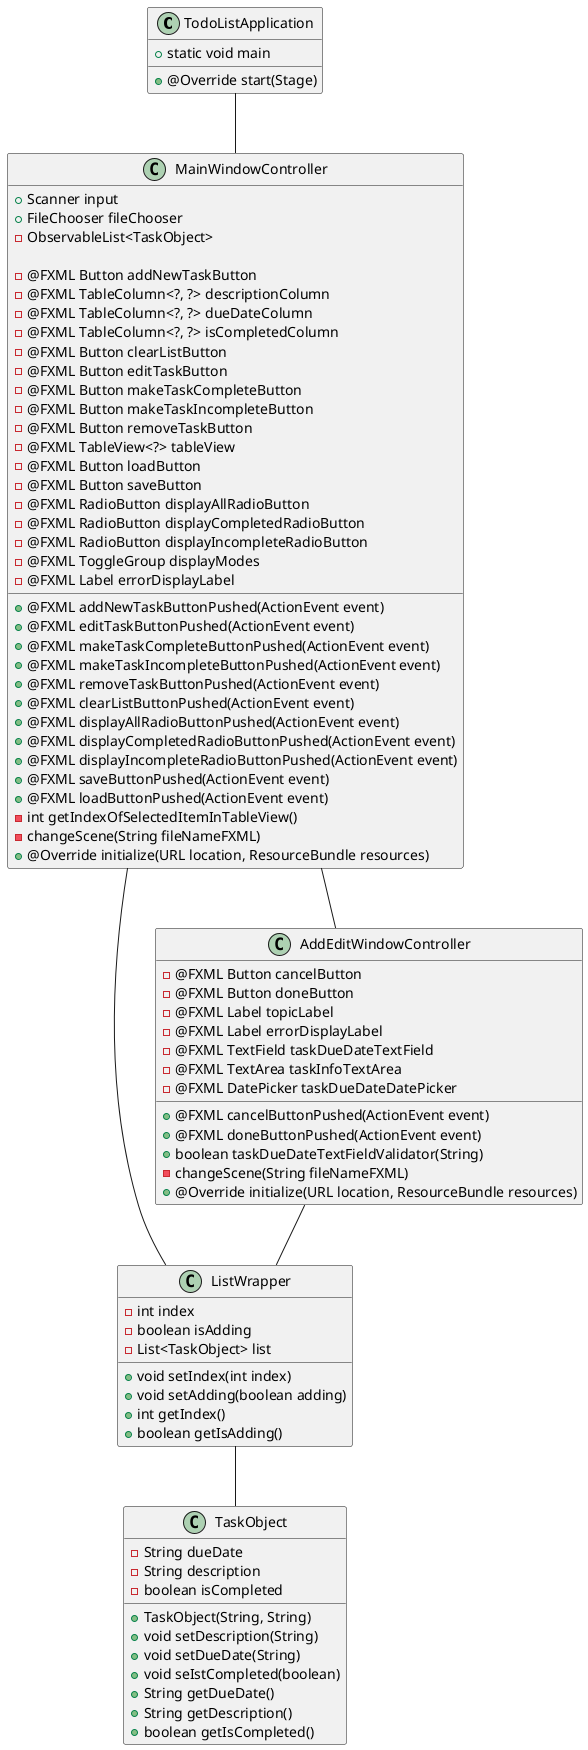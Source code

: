 @startuml
class TodoListApplication {
    + @Override start(Stage)
    + static void main
}

class ListWrapper {
    - int index
    - boolean isAdding
    - List<TaskObject> list
    + void setIndex(int index)
    + void setAdding(boolean adding)
    + int getIndex()
    + boolean getIsAdding()
}

class TaskObject {
    - String dueDate
    - String description
    - boolean isCompleted
    + TaskObject(String, String)
    + void setDescription(String)
    + void setDueDate(String)
    + void seIstCompleted(boolean)
    + String getDueDate()
    + String getDescription()
    + boolean getIsCompleted()
}

class MainWindowController {
    + Scanner input
    + FileChooser fileChooser
    - ObservableList<TaskObject>

    - @FXML Button addNewTaskButton
    - @FXML TableColumn<?, ?> descriptionColumn
    - @FXML TableColumn<?, ?> dueDateColumn
    - @FXML TableColumn<?, ?> isCompletedColumn
    - @FXML Button clearListButton
    - @FXML Button editTaskButton
    - @FXML Button makeTaskCompleteButton
    - @FXML Button makeTaskIncompleteButton
    - @FXML Button removeTaskButton
    - @FXML TableView<?> tableView
    - @FXML Button loadButton
    - @FXML Button saveButton
    - @FXML RadioButton displayAllRadioButton
    - @FXML RadioButton displayCompletedRadioButton
    - @FXML RadioButton displayIncompleteRadioButton
    - @FXML ToggleGroup displayModes
    - @FXML Label errorDisplayLabel

    + @FXML addNewTaskButtonPushed(ActionEvent event)
    + @FXML editTaskButtonPushed(ActionEvent event)
    + @FXML makeTaskCompleteButtonPushed(ActionEvent event)
    + @FXML makeTaskIncompleteButtonPushed(ActionEvent event)
    + @FXML removeTaskButtonPushed(ActionEvent event)
    + @FXML clearListButtonPushed(ActionEvent event)
    + @FXML displayAllRadioButtonPushed(ActionEvent event)
    + @FXML displayCompletedRadioButtonPushed(ActionEvent event)
    + @FXML displayIncompleteRadioButtonPushed(ActionEvent event)
    + @FXML saveButtonPushed(ActionEvent event)
    + @FXML loadButtonPushed(ActionEvent event)
    - int getIndexOfSelectedItemInTableView()
    - changeScene(String fileNameFXML)
    + @Override initialize(URL location, ResourceBundle resources)
}
class AddEditWindowController {
    - @FXML Button cancelButton
    - @FXML Button doneButton
    - @FXML Label topicLabel
    - @FXML Label errorDisplayLabel
    - @FXML TextField taskDueDateTextField
    - @FXML TextArea taskInfoTextArea
    - @FXML DatePicker taskDueDateDatePicker

    + @FXML cancelButtonPushed(ActionEvent event)
    + @FXML doneButtonPushed(ActionEvent event)
    + boolean taskDueDateTextFieldValidator(String)
    - changeScene(String fileNameFXML)
    + @Override initialize(URL location, ResourceBundle resources)
}

TodoListApplication -- MainWindowController
MainWindowController -- AddEditWindowController
MainWindowController -- ListWrapper
AddEditWindowController -- ListWrapper
ListWrapper -- TaskObject
@enduml
